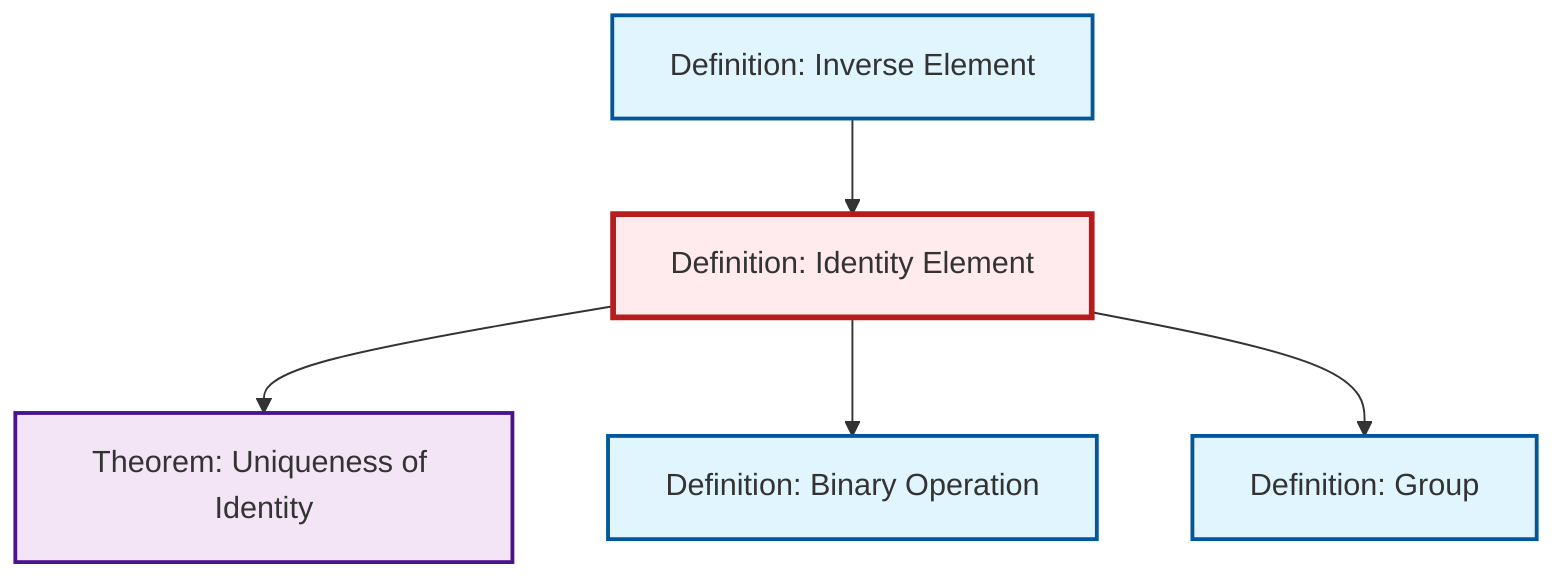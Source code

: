 graph TD
    classDef definition fill:#e1f5fe,stroke:#01579b,stroke-width:2px
    classDef theorem fill:#f3e5f5,stroke:#4a148c,stroke-width:2px
    classDef axiom fill:#fff3e0,stroke:#e65100,stroke-width:2px
    classDef example fill:#e8f5e9,stroke:#1b5e20,stroke-width:2px
    classDef current fill:#ffebee,stroke:#b71c1c,stroke-width:3px
    thm-unique-identity["Theorem: Uniqueness of Identity"]:::theorem
    def-binary-operation["Definition: Binary Operation"]:::definition
    def-identity-element["Definition: Identity Element"]:::definition
    def-group["Definition: Group"]:::definition
    def-inverse-element["Definition: Inverse Element"]:::definition
    def-identity-element --> thm-unique-identity
    def-identity-element --> def-binary-operation
    def-inverse-element --> def-identity-element
    def-identity-element --> def-group
    class def-identity-element current